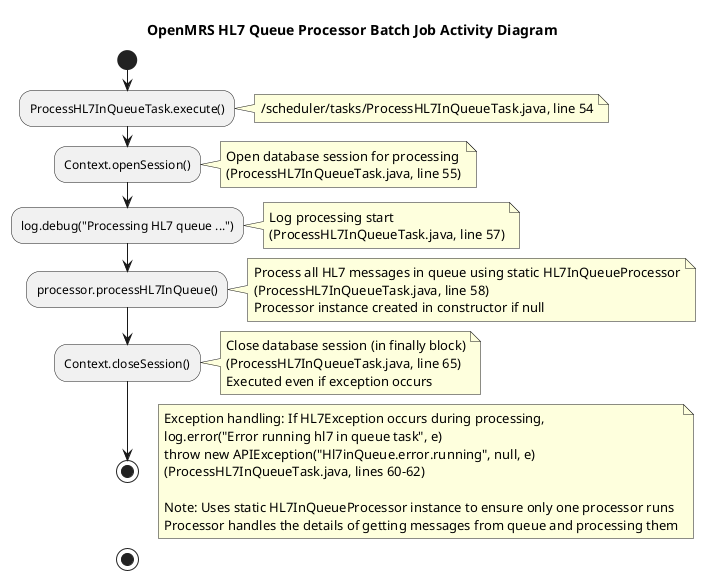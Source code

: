 @startuml hl7-queue-processor-task
title OpenMRS HL7 Queue Processor Batch Job Activity Diagram

start

:ProcessHL7InQueueTask.execute();
note right: /scheduler/tasks/ProcessHL7InQueueTask.java, line 54

:Context.openSession();
note right: Open database session for processing\n(ProcessHL7InQueueTask.java, line 55)

:log.debug("Processing HL7 queue ...");
note right: Log processing start\n(ProcessHL7InQueueTask.java, line 57)

:processor.processHL7InQueue();
note right: Process all HL7 messages in queue using static HL7InQueueProcessor\n(ProcessHL7InQueueTask.java, line 58)\nProcessor instance created in constructor if null

:Context.closeSession();
note right: Close database session (in finally block)\n(ProcessHL7InQueueTask.java, line 65)\nExecuted even if exception occurs

stop

floating note right
  Exception handling: If HL7Exception occurs during processing,
  log.error("Error running hl7 in queue task", e)
  throw new APIException("Hl7inQueue.error.running", null, e)
  (ProcessHL7InQueueTask.java, lines 60-62)
  
  Note: Uses static HL7InQueueProcessor instance to ensure only one processor runs
  Processor handles the details of getting messages from queue and processing them
end note

stop
@enduml
